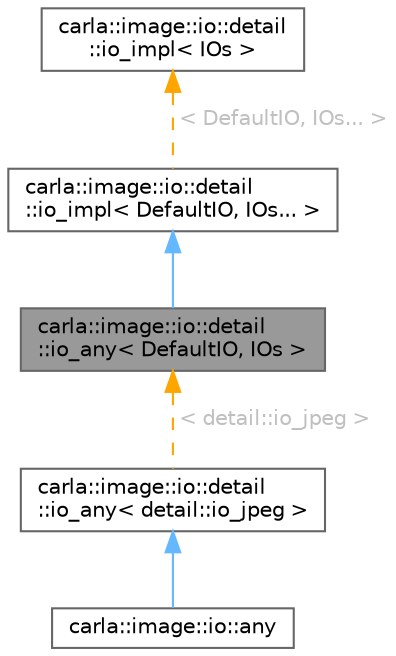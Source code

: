 digraph "carla::image::io::detail::io_any&lt; DefaultIO, IOs &gt;"
{
 // INTERACTIVE_SVG=YES
 // LATEX_PDF_SIZE
  bgcolor="transparent";
  edge [fontname=Helvetica,fontsize=10,labelfontname=Helvetica,labelfontsize=10];
  node [fontname=Helvetica,fontsize=10,shape=box,height=0.2,width=0.4];
  Node1 [id="Node000001",label="carla::image::io::detail\l::io_any\< DefaultIO, IOs \>",height=0.2,width=0.4,color="gray40", fillcolor="grey60", style="filled", fontcolor="black",tooltip=" "];
  Node2 -> Node1 [id="edge1_Node000001_Node000002",dir="back",color="steelblue1",style="solid",tooltip=" "];
  Node2 [id="Node000002",label="carla::image::io::detail\l::io_impl\< DefaultIO, IOs... \>",height=0.2,width=0.4,color="gray40", fillcolor="white", style="filled",URL="$d2/d67/structcarla_1_1image_1_1io_1_1detail_1_1io__impl.html",tooltip=" "];
  Node3 -> Node2 [id="edge2_Node000002_Node000003",dir="back",color="orange",style="dashed",tooltip=" ",label=" \< DefaultIO, IOs... \>",fontcolor="grey" ];
  Node3 [id="Node000003",label="carla::image::io::detail\l::io_impl\< IOs \>",height=0.2,width=0.4,color="gray40", fillcolor="white", style="filled",URL="$d2/d67/structcarla_1_1image_1_1io_1_1detail_1_1io__impl.html",tooltip=" "];
  Node1 -> Node4 [id="edge3_Node000001_Node000004",dir="back",color="orange",style="dashed",tooltip=" ",label=" \< detail::io_jpeg \>",fontcolor="grey" ];
  Node4 [id="Node000004",label="carla::image::io::detail\l::io_any\< detail::io_jpeg \>",height=0.2,width=0.4,color="gray40", fillcolor="white", style="filled",URL="$dd/d53/structcarla_1_1image_1_1io_1_1detail_1_1io__any.html",tooltip=" "];
  Node4 -> Node5 [id="edge4_Node000004_Node000005",dir="back",color="steelblue1",style="solid",tooltip=" "];
  Node5 [id="Node000005",label="carla::image::io::any",height=0.2,width=0.4,color="gray40", fillcolor="white", style="filled",URL="$d5/d12/structcarla_1_1image_1_1io_1_1any.html",tooltip=" "];
}
